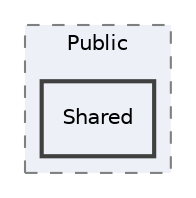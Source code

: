 digraph "Source/GKFogOfWar/Public/Shared"
{
 // LATEX_PDF_SIZE
  edge [fontname="Helvetica",fontsize="10",labelfontname="Helvetica",labelfontsize="10"];
  node [fontname="Helvetica",fontsize="10",shape=record];
  compound=true
  subgraph clusterdir_234c5aa4ace59e13ea40883358008101 {
    graph [ bgcolor="#edf0f7", pencolor="grey50", style="filled,dashed,", label="Public", fontname="Helvetica", fontsize="10", URL="dir_234c5aa4ace59e13ea40883358008101.html"]
  dir_98ea2a064e5f5e0d47c303734b546c9a [shape=box, label="Shared", style="filled,bold,", fillcolor="#edf0f7", color="grey25", URL="dir_98ea2a064e5f5e0d47c303734b546c9a.html"];
  }
}
